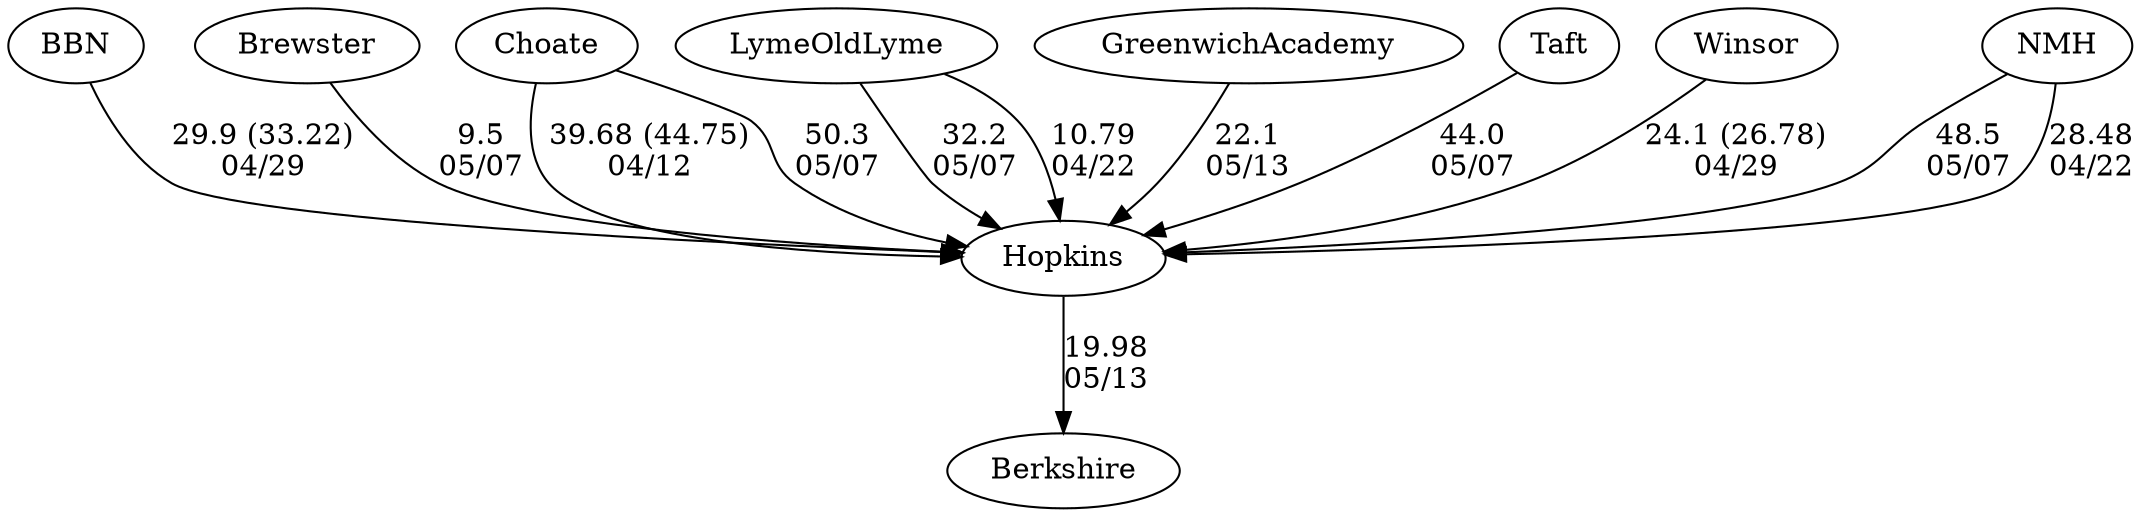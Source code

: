 digraph girls2foursHopkins {BBN [URL="girls2foursHopkinsBBN.html"];Brewster [URL="girls2foursHopkinsBrewster.html"];Berkshire [URL="girls2foursHopkinsBerkshire.html"];Choate [URL="girls2foursHopkinsChoate.html"];LymeOldLyme [URL="girls2foursHopkinsLymeOldLyme.html"];GreenwichAcademy [URL="girls2foursHopkinsGreenwichAcademy.html"];Taft [URL="girls2foursHopkinsTaft.html"];Hopkins [URL="girls2foursHopkinsHopkins.html"];Winsor [URL="girls2foursHopkinsWinsor.html"];NMH [URL="girls2foursHopkinsNMH.html"];Choate -> Hopkins[label="39.68 (44.75)
04/12", weight="61", tooltip="NEIRA Boys & Girls Fours,Choate vs. Hopkins			
Distance: 1330m Conditions: Gusty headwind. Water remained relatively calm, but strong bursts of wind caused boats to struggle with blade control at times leading to several crabs across most races. Comments: B1 race resulted in a dead tie. We could not resolve the result even with video. Again, most races affected by strong gusts of wind.
None", URL="http://www.row2k.com/results/resultspage.cfm?UID=97CDDFE6B0BF0E6715FCA59070425D31&cat=5", random="random"]; 
Choate -> Hopkins[label="50.3
05/07", weight="50", tooltip="Founder's Day			
NEIRA Boys and Girls Fours Conditions: It was a beautiful day for racing on Lake Waramaug. A light breeze prevailed for the majority of the day with a moderately strong headwind for the final 750m at the end of the morning heats. The temperature was 68 to 73 degrees. Many thanks to all the participating teams and their coaches.", URL="https://www.row2k.com/results/resultspage.cfm?UID=09AFDE4AA96F97D9C1939E6DDCBC4CCF", random="random"]; 
NMH -> Hopkins[label="48.5
05/07", weight="52", tooltip="Founder's Day			
NEIRA Boys and Girls Fours Conditions: It was a beautiful day for racing on Lake Waramaug. A light breeze prevailed for the majority of the day with a moderately strong headwind for the final 750m at the end of the morning heats. The temperature was 68 to 73 degrees. Many thanks to all the participating teams and their coaches.", URL="https://www.row2k.com/results/resultspage.cfm?UID=09AFDE4AA96F97D9C1939E6DDCBC4CCF", random="random"]; 
Taft -> Hopkins[label="44.0
05/07", weight="56", tooltip="Founder's Day			
NEIRA Boys and Girls Fours Conditions: It was a beautiful day for racing on Lake Waramaug. A light breeze prevailed for the majority of the day with a moderately strong headwind for the final 750m at the end of the morning heats. The temperature was 68 to 73 degrees. Many thanks to all the participating teams and their coaches.", URL="https://www.row2k.com/results/resultspage.cfm?UID=09AFDE4AA96F97D9C1939E6DDCBC4CCF", random="random"]; 
LymeOldLyme -> Hopkins[label="32.2
05/07", weight="68", tooltip="Founder's Day			
NEIRA Boys and Girls Fours Conditions: It was a beautiful day for racing on Lake Waramaug. A light breeze prevailed for the majority of the day with a moderately strong headwind for the final 750m at the end of the morning heats. The temperature was 68 to 73 degrees. Many thanks to all the participating teams and their coaches.", URL="https://www.row2k.com/results/resultspage.cfm?UID=09AFDE4AA96F97D9C1939E6DDCBC4CCF", random="random"]; 
Brewster -> Hopkins[label="9.5
05/07", weight="91", tooltip="Founder's Day			
NEIRA Boys and Girls Fours Conditions: It was a beautiful day for racing on Lake Waramaug. A light breeze prevailed for the majority of the day with a moderately strong headwind for the final 750m at the end of the morning heats. The temperature was 68 to 73 degrees. Many thanks to all the participating teams and their coaches.", URL="https://www.row2k.com/results/resultspage.cfm?UID=09AFDE4AA96F97D9C1939E6DDCBC4CCF", random="random"]; 
BBN -> Hopkins[label="29.9 (33.22)
04/29", weight="71", tooltip="NEIRA Girls Fours,Winsor, Hopkins, BB&N hosted			
Distance: 1350 M Conditions: Light crossing head wind at the start, stayed consistant for all races Comments: A good day of racing by all teams
The 5th boat race was in 8's with Winsor and BB&N
None", URL="http://www.row2k.com/results/resultspage.cfm?UID=3D42D5691D124763C3D808E65A5EEBFB&cat=1", random="random"]; 
Winsor -> Hopkins[label="24.1 (26.78)
04/29", weight="76", tooltip="NEIRA Girls Fours,Winsor, Hopkins, BB&N hosted			
Distance: 1350 M Conditions: Light crossing head wind at the start, stayed consistant for all races Comments: A good day of racing by all teams
The 5th boat race was in 8's with Winsor and BB&N
None", URL="http://www.row2k.com/results/resultspage.cfm?UID=3D42D5691D124763C3D808E65A5EEBFB&cat=1", random="random"]; 
NMH -> Hopkins[label="28.48
04/22", weight="72", tooltip="NEIRA Boys & Girls Fours,Hopkins vs. Lyme/OldLyme, Northfield Mount Hermon			
Distance: 1500 Conditions: Floating start made the overall distance vary slightly. Overcast, with strong gusty cross headwind worsening from 9 to 14 mph in the later races, significant chop in the first third of the course. Comments: Top boats raced first followed by lower boats. Lyme/Old Lyme B3 and G4, Hopkins G3 and G4 boats were novices. Wet launch at 56F water stirred excitement! Challenging conditions caused Hopkins B3 and G3 boats, LOL G2, G3, and G4 to miss the turn buoys and row a shorter course. Thank you, LOL and NMH for coming to our home river. We look forward to hosting you again next year!
None", URL="http://www.row2k.com/results/resultspage.cfm?UID=7DACB26F9E928DE698D64A71662AA737&cat=5", random="random"]; 
LymeOldLyme -> Hopkins[label="10.79
04/22", weight="90", tooltip="NEIRA Boys & Girls Fours,Hopkins vs. Lyme/OldLyme, Northfield Mount Hermon			
Distance: 1500 Conditions: Floating start made the overall distance vary slightly. Overcast, with strong gusty cross headwind worsening from 9 to 14 mph in the later races, significant chop in the first third of the course. Comments: Top boats raced first followed by lower boats. Lyme/Old Lyme B3 and G4, Hopkins G3 and G4 boats were novices. Wet launch at 56F water stirred excitement! Challenging conditions caused Hopkins B3 and G3 boats, LOL G2, G3, and G4 to miss the turn buoys and row a shorter course. Thank you, LOL and NMH for coming to our home river. We look forward to hosting you again next year!
None", URL="http://www.row2k.com/results/resultspage.cfm?UID=7DACB26F9E928DE698D64A71662AA737&cat=5", random="random"]; 
GreenwichAcademy -> Hopkins[label="22.1
05/13", weight="78", tooltip="NEIRA Boys & Girls Fours,Berkshire v. Canterbury, Greenwich Academy, Hopkins			
Distance: 1500 M Conditions: Sunny, warm, breezy. 10-12 mph headwind, strongest in middle 1000 M, abating in the last 250. Comments: Thanks to our visitors for traveling and a for a great day of racing. Thanks to the coxn's for handling the wind at the starting line efficiently.
None", URL="http://www.row2k.com/results/resultspage.cfm?UID=2257B9625B2721B3D906D09E14E60F51&cat=5", random="random"]; 
Hopkins -> Berkshire[label="19.98
05/13", weight="81", tooltip="NEIRA Boys & Girls Fours,Berkshire v. Canterbury, Greenwich Academy, Hopkins			
Distance: 1500 M Conditions: Sunny, warm, breezy. 10-12 mph headwind, strongest in middle 1000 M, abating in the last 250. Comments: Thanks to our visitors for traveling and a for a great day of racing. Thanks to the coxn's for handling the wind at the starting line efficiently.
None", URL="http://www.row2k.com/results/resultspage.cfm?UID=2257B9625B2721B3D906D09E14E60F51&cat=5", random="random"]}